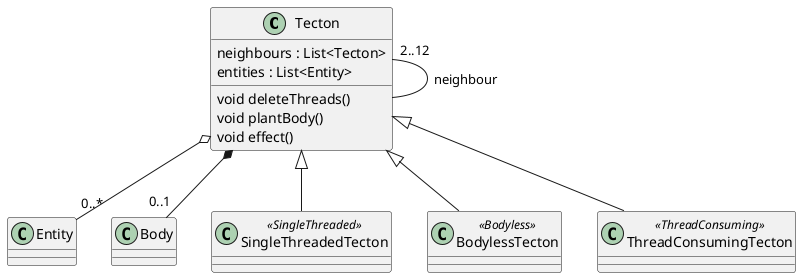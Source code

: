 @startuml

Tecton "2..12" -- Tecton : neighbour
Tecton o-- "0..*" Entity
Tecton *-- "0..1" Body
class Tecton {
  neighbours : List<Tecton>
  entities : List<Entity>
  void deleteThreads()
  void plantBody()
  void effect()
}

Tecton <|-- SingleThreadedTecton
class SingleThreadedTecton <<SingleThreaded>> {
}

Tecton <|-- BodylessTecton
class BodylessTecton <<Bodyless>>{

}

Tecton <|-- ThreadConsumingTecton
class ThreadConsumingTecton <<ThreadConsuming>>{

}
@enduml